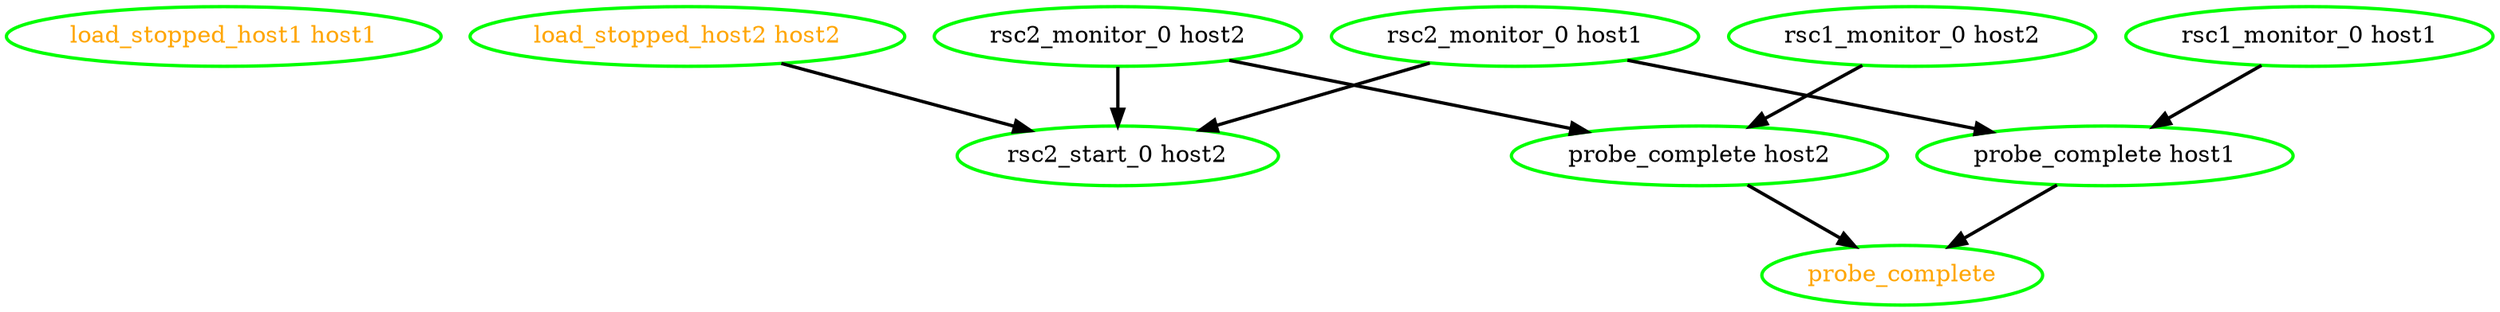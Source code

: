 digraph "g" {
"load_stopped_host1 host1" [ style=bold color="green" fontcolor="orange" ]
"load_stopped_host2 host2" -> "rsc2_start_0 host2" [ style = bold]
"load_stopped_host2 host2" [ style=bold color="green" fontcolor="orange" ]
"probe_complete host1" -> "probe_complete" [ style = bold]
"probe_complete host1" [ style=bold color="green" fontcolor="black" ]
"probe_complete host2" -> "probe_complete" [ style = bold]
"probe_complete host2" [ style=bold color="green" fontcolor="black" ]
"probe_complete" [ style=bold color="green" fontcolor="orange" ]
"rsc1_monitor_0 host1" -> "probe_complete host1" [ style = bold]
"rsc1_monitor_0 host1" [ style=bold color="green" fontcolor="black" ]
"rsc1_monitor_0 host2" -> "probe_complete host2" [ style = bold]
"rsc1_monitor_0 host2" [ style=bold color="green" fontcolor="black" ]
"rsc2_monitor_0 host1" -> "probe_complete host1" [ style = bold]
"rsc2_monitor_0 host1" -> "rsc2_start_0 host2" [ style = bold]
"rsc2_monitor_0 host1" [ style=bold color="green" fontcolor="black" ]
"rsc2_monitor_0 host2" -> "probe_complete host2" [ style = bold]
"rsc2_monitor_0 host2" -> "rsc2_start_0 host2" [ style = bold]
"rsc2_monitor_0 host2" [ style=bold color="green" fontcolor="black" ]
"rsc2_start_0 host2" [ style=bold color="green" fontcolor="black" ]
}
